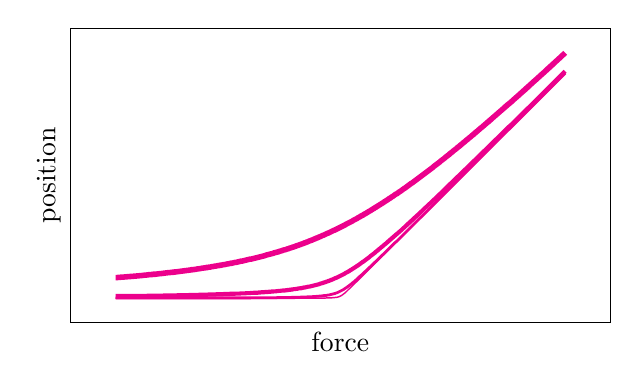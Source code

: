\begin{tikzpicture}[]
\begin{axis}[
  ylabel = {position},
  axis equal image = {true},
  xlabel = {force},
  hide axis = {false},
  xticklabels={,,},
  yticklabels={,,},
  ticks=none,
]

\addplot+[
  mark = {none},
  color=white, line width=2pt
] coordinates {
  (0.0, 1.0e-8)
  (0.004, 1.004e-8)
  (0.008, 1.008e-8)
  (0.012, 1.012e-8)
  (0.016, 1.016e-8)
  (0.02, 1.02e-8)
  (0.024, 1.025e-8)
  (0.028, 1.029e-8)
  (0.032, 1.033e-8)
  (0.036, 1.037e-8)
  (0.04, 1.042e-8)
  (0.044, 1.046e-8)
  (0.048, 1.051e-8)
  (0.052, 1.055e-8)
  (0.056, 1.059e-8)
  (0.06, 1.064e-8)
  (0.064, 1.069e-8)
  (0.068, 1.073e-8)
  (0.072, 1.078e-8)
  (0.076, 1.082e-8)
  (0.08, 1.087e-8)
  (0.084, 1.092e-8)
  (0.088, 1.097e-8)
  (0.092, 1.102e-8)
  (0.096, 1.106e-8)
  (0.1, 1.111e-8)
  (0.104, 1.116e-8)
  (0.108, 1.121e-8)
  (0.112, 1.126e-8)
  (0.116, 1.132e-8)
  (0.12, 1.137e-8)
  (0.124, 1.142e-8)
  (0.128, 1.147e-8)
  (0.132, 1.152e-8)
  (0.136, 1.158e-8)
  (0.14, 1.163e-8)
  (0.144, 1.169e-8)
  (0.148, 1.174e-8)
  (0.152, 1.18e-8)
  (0.156, 1.185e-8)
  (0.16, 1.191e-8)
  (0.164, 1.197e-8)
  (0.168, 1.202e-8)
  (0.172, 1.208e-8)
  (0.176, 1.214e-8)
  (0.18, 1.22e-8)
  (0.184, 1.226e-8)
  (0.188, 1.232e-8)
  (0.192, 1.238e-8)
  (0.196, 1.244e-8)
  (0.2, 1.251e-8)
  (0.204, 1.257e-8)
  (0.208, 1.263e-8)
  (0.212, 1.27e-8)
  (0.216, 1.276e-8)
  (0.22, 1.283e-8)
  (0.224, 1.289e-8)
  (0.228, 1.296e-8)
  (0.232, 1.303e-8)
  (0.236, 1.31e-8)
  (0.24, 1.317e-8)
  (0.244, 1.324e-8)
  (0.248, 1.331e-8)
  (0.253, 1.338e-8)
  (0.257, 1.345e-8)
  (0.261, 1.352e-8)
  (0.265, 1.36e-8)
  (0.269, 1.367e-8)
  (0.273, 1.375e-8)
  (0.277, 1.382e-8)
  (0.281, 1.39e-8)
  (0.285, 1.398e-8)
  (0.289, 1.406e-8)
  (0.293, 1.414e-8)
  (0.297, 1.422e-8)
  (0.301, 1.43e-8)
  (0.305, 1.438e-8)
  (0.309, 1.446e-8)
  (0.313, 1.455e-8)
  (0.317, 1.463e-8)
  (0.321, 1.472e-8)
  (0.325, 1.481e-8)
  (0.329, 1.49e-8)
  (0.333, 1.499e-8)
  (0.337, 1.508e-8)
  (0.341, 1.517e-8)
  (0.345, 1.526e-8)
  (0.349, 1.535e-8)
  (0.353, 1.545e-8)
  (0.357, 1.555e-8)
  (0.361, 1.564e-8)
  (0.365, 1.574e-8)
  (0.369, 1.584e-8)
  (0.373, 1.594e-8)
  (0.377, 1.605e-8)
  (0.381, 1.615e-8)
  (0.385, 1.625e-8)
  (0.389, 1.636e-8)
  (0.393, 1.647e-8)
  (0.397, 1.658e-8)
  (0.401, 1.669e-8)
  (0.405, 1.68e-8)
  (0.409, 1.692e-8)
  (0.413, 1.703e-8)
  (0.417, 1.715e-8)
  (0.421, 1.727e-8)
  (0.425, 1.739e-8)
  (0.429, 1.751e-8)
  (0.433, 1.763e-8)
  (0.437, 1.776e-8)
  (0.441, 1.789e-8)
  (0.445, 1.801e-8)
  (0.449, 1.815e-8)
  (0.453, 1.828e-8)
  (0.457, 1.841e-8)
  (0.461, 1.855e-8)
  (0.465, 1.869e-8)
  (0.469, 1.883e-8)
  (0.473, 1.897e-8)
  (0.477, 1.912e-8)
  (0.481, 1.927e-8)
  (0.485, 1.942e-8)
  (0.489, 1.957e-8)
  (0.493, 1.972e-8)
  (0.497, 1.988e-8)
  (0.501, 2.004e-8)
  (0.505, 2.02e-8)
  (0.509, 2.037e-8)
  (0.513, 2.054e-8)
  (0.517, 2.071e-8)
  (0.521, 2.088e-8)
  (0.525, 2.105e-8)
  (0.529, 2.123e-8)
  (0.533, 2.142e-8)
  (0.537, 2.16e-8)
  (0.541, 2.179e-8)
  (0.545, 2.198e-8)
  (0.549, 2.218e-8)
  (0.553, 2.238e-8)
  (0.557, 2.258e-8)
  (0.561, 2.279e-8)
  (0.565, 2.3e-8)
  (0.569, 2.321e-8)
  (0.573, 2.343e-8)
  (0.577, 2.365e-8)
  (0.581, 2.388e-8)
  (0.585, 2.411e-8)
  (0.589, 2.434e-8)
  (0.593, 2.458e-8)
  (0.597, 2.483e-8)
  (0.601, 2.508e-8)
  (0.605, 2.533e-8)
  (0.609, 2.559e-8)
  (0.613, 2.586e-8)
  (0.617, 2.613e-8)
  (0.621, 2.64e-8)
  (0.625, 2.668e-8)
  (0.629, 2.697e-8)
  (0.633, 2.727e-8)
  (0.637, 2.757e-8)
  (0.641, 2.788e-8)
  (0.645, 2.819e-8)
  (0.649, 2.851e-8)
  (0.653, 2.884e-8)
  (0.657, 2.918e-8)
  (0.661, 2.953e-8)
  (0.665, 2.988e-8)
  (0.669, 3.024e-8)
  (0.673, 3.061e-8)
  (0.677, 3.099e-8)
  (0.681, 3.138e-8)
  (0.685, 3.178e-8)
  (0.689, 3.219e-8)
  (0.693, 3.261e-8)
  (0.697, 3.305e-8)
  (0.701, 3.349e-8)
  (0.705, 3.395e-8)
  (0.709, 3.441e-8)
  (0.713, 3.49e-8)
  (0.717, 3.539e-8)
  (0.721, 3.59e-8)
  (0.725, 3.642e-8)
  (0.729, 3.696e-8)
  (0.733, 3.752e-8)
  (0.737, 3.809e-8)
  (0.741, 3.868e-8)
  (0.745, 3.929e-8)
  (0.749, 3.992e-8)
  (0.754, 4.057e-8)
  (0.758, 4.124e-8)
  (0.762, 4.193e-8)
  (0.766, 4.265e-8)
  (0.77, 4.339e-8)
  (0.774, 4.416e-8)
  (0.778, 4.496e-8)
  (0.782, 4.578e-8)
  (0.786, 4.664e-8)
  (0.79, 4.752e-8)
  (0.794, 4.845e-8)
  (0.798, 4.941e-8)
  (0.802, 5.041e-8)
  (0.806, 5.144e-8)
  (0.81, 5.253e-8)
  (0.814, 5.366e-8)
  (0.818, 5.484e-8)
  (0.822, 5.607e-8)
  (0.826, 5.736e-8)
  (0.83, 5.871e-8)
  (0.834, 6.012e-8)
  (0.838, 6.161e-8)
  (0.842, 6.317e-8)
  (0.846, 6.481e-8)
  (0.85, 6.654e-8)
  (0.854, 6.836e-8)
  (0.858, 7.028e-8)
  (0.862, 7.232e-8)
  (0.866, 7.448e-8)
  (0.87, 7.677e-8)
  (0.874, 7.921e-8)
  (0.878, 8.181e-8)
  (0.882, 8.458e-8)
  (0.886, 8.755e-8)
  (0.89, 9.073e-8)
  (0.894, 9.416e-8)
  (0.898, 9.785e-8)
  (0.902, 1.018e-7)
  (0.906, 1.062e-7)
  (0.91, 1.109e-7)
  (0.914, 1.161e-7)
  (0.918, 1.217e-7)
  (0.922, 1.28e-7)
  (0.926, 1.349e-7)
  (0.93, 1.426e-7)
  (0.934, 1.512e-7)
  (0.938, 1.61e-7)
  (0.942, 1.721e-7)
  (0.946, 1.849e-7)
  (0.95, 1.997e-7)
  (0.954, 2.17e-7)
  (0.958, 2.377e-7)
  (0.962, 2.628e-7)
  (0.966, 2.937e-7)
  (0.97, 3.33e-7)
  (0.974, 3.843e-7)
  (0.978, 4.544e-7)
  (0.982, 5.559e-7)
  (0.986, 7.16e-7)
  (0.99, 1.007e-6)
  (0.994, 1.7e-6)
  (0.998, 5.135e-7)
  (1.002, 0.002)
  (1.006, 0.006)
  (1.01, 0.01)
  (1.014, 0.014)
  (1.018, 0.018)
  (1.022, 0.022)
  (1.026, 0.026)
  (1.03, 0.03)
  (1.034, 0.034)
  (1.038, 0.038)
  (1.042, 0.042)
  (1.046, 0.046)
  (1.05, 0.05)
  (1.054, 0.054)
  (1.058, 0.058)
  (1.062, 0.062)
  (1.066, 0.066)
  (1.07, 0.07)
  (1.074, 0.074)
  (1.078, 0.078)
  (1.082, 0.082)
  (1.086, 0.086)
  (1.09, 0.09)
  (1.094, 0.094)
  (1.098, 0.098)
  (1.102, 0.102)
  (1.106, 0.106)
  (1.11, 0.11)
  (1.114, 0.114)
  (1.118, 0.118)
  (1.122, 0.122)
  (1.126, 0.126)
  (1.13, 0.13)
  (1.134, 0.134)
  (1.138, 0.138)
  (1.142, 0.142)
  (1.146, 0.146)
  (1.15, 0.15)
  (1.154, 0.154)
  (1.158, 0.158)
  (1.162, 0.162)
  (1.166, 0.166)
  (1.17, 0.17)
  (1.174, 0.174)
  (1.178, 0.178)
  (1.182, 0.182)
  (1.186, 0.186)
  (1.19, 0.19)
  (1.194, 0.194)
  (1.198, 0.198)
  (1.202, 0.202)
  (1.206, 0.206)
  (1.21, 0.21)
  (1.214, 0.214)
  (1.218, 0.218)
  (1.222, 0.222)
  (1.226, 0.226)
  (1.23, 0.23)
  (1.234, 0.234)
  (1.238, 0.238)
  (1.242, 0.242)
  (1.246, 0.246)
  (1.251, 0.251)
  (1.255, 0.255)
  (1.259, 0.259)
  (1.263, 0.263)
  (1.267, 0.267)
  (1.271, 0.271)
  (1.275, 0.275)
  (1.279, 0.279)
  (1.283, 0.283)
  (1.287, 0.287)
  (1.291, 0.291)
  (1.295, 0.295)
  (1.299, 0.299)
  (1.303, 0.303)
  (1.307, 0.307)
  (1.311, 0.311)
  (1.315, 0.315)
  (1.319, 0.319)
  (1.323, 0.323)
  (1.327, 0.327)
  (1.331, 0.331)
  (1.335, 0.335)
  (1.339, 0.339)
  (1.343, 0.343)
  (1.347, 0.347)
  (1.351, 0.351)
  (1.355, 0.355)
  (1.359, 0.359)
  (1.363, 0.363)
  (1.367, 0.367)
  (1.371, 0.371)
  (1.375, 0.375)
  (1.379, 0.379)
  (1.383, 0.383)
  (1.387, 0.387)
  (1.391, 0.391)
  (1.395, 0.395)
  (1.399, 0.399)
  (1.403, 0.403)
  (1.407, 0.407)
  (1.411, 0.411)
  (1.415, 0.415)
  (1.419, 0.419)
  (1.423, 0.423)
  (1.427, 0.427)
  (1.431, 0.431)
  (1.435, 0.435)
  (1.439, 0.439)
  (1.443, 0.443)
  (1.447, 0.447)
  (1.451, 0.451)
  (1.455, 0.455)
  (1.459, 0.459)
  (1.463, 0.463)
  (1.467, 0.467)
  (1.471, 0.471)
  (1.475, 0.475)
  (1.479, 0.479)
  (1.483, 0.483)
  (1.487, 0.487)
  (1.491, 0.491)
  (1.495, 0.495)
  (1.499, 0.499)
  (1.503, 0.503)
  (1.507, 0.507)
  (1.511, 0.511)
  (1.515, 0.515)
  (1.519, 0.519)
  (1.523, 0.523)
  (1.527, 0.527)
  (1.531, 0.531)
  (1.535, 0.535)
  (1.539, 0.539)
  (1.543, 0.543)
  (1.547, 0.547)
  (1.551, 0.551)
  (1.555, 0.555)
  (1.559, 0.559)
  (1.563, 0.563)
  (1.567, 0.567)
  (1.571, 0.571)
  (1.575, 0.575)
  (1.579, 0.579)
  (1.583, 0.583)
  (1.587, 0.587)
  (1.591, 0.591)
  (1.595, 0.595)
  (1.599, 0.599)
  (1.603, 0.603)
  (1.607, 0.607)
  (1.611, 0.611)
  (1.615, 0.615)
  (1.619, 0.619)
  (1.623, 0.623)
  (1.627, 0.627)
  (1.631, 0.631)
  (1.635, 0.635)
  (1.639, 0.639)
  (1.643, 0.643)
  (1.647, 0.647)
  (1.651, 0.651)
  (1.655, 0.655)
  (1.659, 0.659)
  (1.663, 0.663)
  (1.667, 0.667)
  (1.671, 0.671)
  (1.675, 0.675)
  (1.679, 0.679)
  (1.683, 0.683)
  (1.687, 0.687)
  (1.691, 0.691)
  (1.695, 0.695)
  (1.699, 0.699)
  (1.703, 0.703)
  (1.707, 0.707)
  (1.711, 0.711)
  (1.715, 0.715)
  (1.719, 0.719)
  (1.723, 0.723)
  (1.727, 0.727)
  (1.731, 0.731)
  (1.735, 0.735)
  (1.739, 0.739)
  (1.743, 0.743)
  (1.747, 0.747)
  (1.752, 0.752)
  (1.756, 0.756)
  (1.76, 0.76)
  (1.764, 0.764)
  (1.768, 0.768)
  (1.772, 0.772)
  (1.776, 0.776)
  (1.78, 0.78)
  (1.784, 0.784)
  (1.788, 0.788)
  (1.792, 0.792)
  (1.796, 0.796)
  (1.8, 0.8)
  (1.804, 0.804)
  (1.808, 0.808)
  (1.812, 0.812)
  (1.816, 0.816)
  (1.82, 0.82)
  (1.824, 0.824)
  (1.828, 0.828)
  (1.832, 0.832)
  (1.836, 0.836)
  (1.84, 0.84)
  (1.844, 0.844)
  (1.848, 0.848)
  (1.852, 0.852)
  (1.856, 0.856)
  (1.86, 0.86)
  (1.864, 0.864)
  (1.868, 0.868)
  (1.872, 0.872)
  (1.876, 0.876)
  (1.88, 0.88)
  (1.884, 0.884)
  (1.888, 0.888)
  (1.892, 0.892)
  (1.896, 0.896)
  (1.9, 0.9)
  (1.904, 0.904)
  (1.908, 0.908)
  (1.912, 0.912)
  (1.916, 0.916)
  (1.92, 0.92)
  (1.924, 0.924)
  (1.928, 0.928)
  (1.932, 0.932)
  (1.936, 0.936)
  (1.94, 0.94)
  (1.944, 0.944)
  (1.948, 0.948)
  (1.952, 0.952)
  (1.956, 0.956)
  (1.96, 0.96)
  (1.964, 0.964)
  (1.968, 0.968)
  (1.972, 0.972)
  (1.976, 0.976)
  (1.98, 0.98)
  (1.984, 0.984)
  (1.988, 0.988)
  (1.992, 0.992)
  (1.996, 0.996)
  (2.0, 1.0)
};

\addplot+[
  mark = {none},
  color=magenta, line width=0.5pt
] coordinates {
  (0.0, 9.999e-5)
  (0.004, 0.0)
  (0.008, 0.0)
  (0.012, 0.0)
  (0.016, 0.0)
  (0.02, 0.0)
  (0.024, 0.0)
  (0.028, 0.0)
  (0.032, 0.0)
  (0.036, 0.0)
  (0.04, 0.0)
  (0.044, 0.0)
  (0.048, 0.0)
  (0.052, 0.0)
  (0.056, 0.0)
  (0.06, 0.0)
  (0.064, 0.0)
  (0.068, 0.0)
  (0.072, 0.0)
  (0.076, 0.0)
  (0.08, 0.0)
  (0.084, 0.0)
  (0.088, 0.0)
  (0.092, 0.0)
  (0.096, 0.0)
  (0.1, 0.0)
  (0.104, 0.0)
  (0.108, 0.0)
  (0.112, 0.0)
  (0.116, 0.0)
  (0.12, 0.0)
  (0.124, 0.0)
  (0.128, 0.0)
  (0.132, 0.0)
  (0.136, 0.0)
  (0.14, 0.0)
  (0.144, 0.0)
  (0.148, 0.0)
  (0.152, 0.0)
  (0.156, 0.0)
  (0.16, 0.0)
  (0.164, 0.0)
  (0.168, 0.0)
  (0.172, 0.0)
  (0.176, 0.0)
  (0.18, 0.0)
  (0.184, 0.0)
  (0.188, 0.0)
  (0.192, 0.0)
  (0.196, 0.0)
  (0.2, 0.0)
  (0.204, 0.0)
  (0.208, 0.0)
  (0.212, 0.0)
  (0.216, 0.0)
  (0.22, 0.0)
  (0.224, 0.0)
  (0.228, 0.0)
  (0.232, 0.0)
  (0.236, 0.0)
  (0.24, 0.0)
  (0.244, 0.0)
  (0.248, 0.0)
  (0.253, 0.0)
  (0.257, 0.0)
  (0.261, 0.0)
  (0.265, 0.0)
  (0.269, 0.0)
  (0.273, 0.0)
  (0.277, 0.0)
  (0.281, 0.0)
  (0.285, 0.0)
  (0.289, 0.0)
  (0.293, 0.0)
  (0.297, 0.0)
  (0.301, 0.0)
  (0.305, 0.0)
  (0.309, 0.0)
  (0.313, 0.0)
  (0.317, 0.0)
  (0.321, 0.0)
  (0.325, 0.0)
  (0.329, 0.0)
  (0.333, 0.0)
  (0.337, 0.0)
  (0.341, 0.0)
  (0.345, 0.0)
  (0.349, 0.0)
  (0.353, 0.0)
  (0.357, 0.0)
  (0.361, 0.0)
  (0.365, 0.0)
  (0.369, 0.0)
  (0.373, 0.0)
  (0.377, 0.0)
  (0.381, 0.0)
  (0.385, 0.0)
  (0.389, 0.0)
  (0.393, 0.0)
  (0.397, 0.0)
  (0.401, 0.0)
  (0.405, 0.0)
  (0.409, 0.0)
  (0.413, 0.0)
  (0.417, 0.0)
  (0.421, 0.0)
  (0.425, 0.0)
  (0.429, 0.0)
  (0.433, 0.0)
  (0.437, 0.0)
  (0.441, 0.0)
  (0.445, 0.0)
  (0.449, 0.0)
  (0.453, 0.0)
  (0.457, 0.0)
  (0.461, 0.0)
  (0.465, 0.0)
  (0.469, 0.0)
  (0.473, 0.0)
  (0.477, 0.0)
  (0.481, 0.0)
  (0.485, 0.0)
  (0.489, 0.0)
  (0.493, 0.0)
  (0.497, 0.0)
  (0.501, 0.0)
  (0.505, 0.0)
  (0.509, 0.0)
  (0.513, 0.0)
  (0.517, 0.0)
  (0.521, 0.0)
  (0.525, 0.0)
  (0.529, 0.0)
  (0.533, 0.0)
  (0.537, 0.0)
  (0.541, 0.0)
  (0.545, 0.0)
  (0.549, 0.0)
  (0.553, 0.0)
  (0.557, 0.0)
  (0.561, 0.0)
  (0.565, 0.0)
  (0.569, 0.0)
  (0.573, 0.0)
  (0.577, 0.0)
  (0.581, 0.0)
  (0.585, 0.0)
  (0.589, 0.0)
  (0.593, 0.0)
  (0.597, 0.0)
  (0.601, 0.0)
  (0.605, 0.0)
  (0.609, 0.0)
  (0.613, 0.0)
  (0.617, 0.0)
  (0.621, 0.0)
  (0.625, 0.0)
  (0.629, 0.0)
  (0.633, 0.0)
  (0.637, 0.0)
  (0.641, 0.0)
  (0.645, 0.0)
  (0.649, 0.0)
  (0.653, 0.0)
  (0.657, 0.0)
  (0.661, 0.0)
  (0.665, 0.0)
  (0.669, 0.0)
  (0.673, 0.0)
  (0.677, 0.0)
  (0.681, 0.0)
  (0.685, 0.0)
  (0.689, 0.0)
  (0.693, 0.0)
  (0.697, 0.0)
  (0.701, 0.0)
  (0.705, 0.0)
  (0.709, 0.0)
  (0.713, 0.0)
  (0.717, 0.0)
  (0.721, 0.0)
  (0.725, 0.0)
  (0.729, 0.0)
  (0.733, 0.0)
  (0.737, 0.0)
  (0.741, 0.0)
  (0.745, 0.0)
  (0.749, 0.0)
  (0.754, 0.0)
  (0.758, 0.0)
  (0.762, 0.0)
  (0.766, 0.0)
  (0.77, 0.0)
  (0.774, 0.0)
  (0.778, 0.0)
  (0.782, 0.0)
  (0.786, 0.0)
  (0.79, 0.0)
  (0.794, 0.0)
  (0.798, 0.0)
  (0.802, 0.001)
  (0.806, 0.001)
  (0.81, 0.001)
  (0.814, 0.001)
  (0.818, 0.001)
  (0.822, 0.001)
  (0.826, 0.001)
  (0.83, 0.001)
  (0.834, 0.001)
  (0.838, 0.001)
  (0.842, 0.001)
  (0.846, 0.001)
  (0.85, 0.001)
  (0.854, 0.001)
  (0.858, 0.001)
  (0.862, 0.001)
  (0.866, 0.001)
  (0.87, 0.001)
  (0.874, 0.001)
  (0.878, 0.001)
  (0.882, 0.001)
  (0.886, 0.001)
  (0.89, 0.001)
  (0.894, 0.001)
  (0.898, 0.001)
  (0.902, 0.001)
  (0.906, 0.001)
  (0.91, 0.001)
  (0.914, 0.001)
  (0.918, 0.001)
  (0.922, 0.001)
  (0.926, 0.001)
  (0.93, 0.001)
  (0.934, 0.001)
  (0.938, 0.002)
  (0.942, 0.002)
  (0.946, 0.002)
  (0.95, 0.002)
  (0.954, 0.002)
  (0.958, 0.002)
  (0.962, 0.002)
  (0.966, 0.003)
  (0.97, 0.003)
  (0.974, 0.003)
  (0.978, 0.004)
  (0.982, 0.004)
  (0.986, 0.005)
  (0.99, 0.006)
  (0.994, 0.007)
  (0.998, 0.009)
  (1.002, 0.011)
  (1.006, 0.013)
  (1.01, 0.016)
  (1.014, 0.019)
  (1.018, 0.022)
  (1.022, 0.026)
  (1.026, 0.029)
  (1.03, 0.033)
  (1.034, 0.037)
  (1.038, 0.041)
  (1.042, 0.044)
  (1.046, 0.048)
  (1.05, 0.052)
  (1.054, 0.056)
  (1.058, 0.06)
  (1.062, 0.064)
  (1.066, 0.068)
  (1.07, 0.072)
  (1.074, 0.075)
  (1.078, 0.079)
  (1.082, 0.083)
  (1.086, 0.087)
  (1.09, 0.091)
  (1.094, 0.095)
  (1.098, 0.099)
  (1.102, 0.103)
  (1.106, 0.107)
  (1.11, 0.111)
  (1.114, 0.115)
  (1.118, 0.119)
  (1.122, 0.123)
  (1.126, 0.127)
  (1.13, 0.131)
  (1.134, 0.135)
  (1.138, 0.139)
  (1.142, 0.143)
  (1.146, 0.147)
  (1.15, 0.151)
  (1.154, 0.155)
  (1.158, 0.159)
  (1.162, 0.163)
  (1.166, 0.167)
  (1.17, 0.171)
  (1.174, 0.175)
  (1.178, 0.179)
  (1.182, 0.183)
  (1.186, 0.187)
  (1.19, 0.191)
  (1.194, 0.195)
  (1.198, 0.199)
  (1.202, 0.203)
  (1.206, 0.207)
  (1.21, 0.211)
  (1.214, 0.215)
  (1.218, 0.219)
  (1.222, 0.223)
  (1.226, 0.227)
  (1.23, 0.231)
  (1.234, 0.235)
  (1.238, 0.239)
  (1.242, 0.243)
  (1.246, 0.247)
  (1.251, 0.251)
  (1.255, 0.255)
  (1.259, 0.259)
  (1.263, 0.263)
  (1.267, 0.267)
  (1.271, 0.271)
  (1.275, 0.275)
  (1.279, 0.279)
  (1.283, 0.283)
  (1.287, 0.287)
  (1.291, 0.291)
  (1.295, 0.295)
  (1.299, 0.299)
  (1.303, 0.303)
  (1.307, 0.307)
  (1.311, 0.311)
  (1.315, 0.315)
  (1.319, 0.319)
  (1.323, 0.323)
  (1.327, 0.327)
  (1.331, 0.331)
  (1.335, 0.335)
  (1.339, 0.339)
  (1.343, 0.343)
  (1.347, 0.347)
  (1.351, 0.351)
  (1.355, 0.355)
  (1.359, 0.359)
  (1.363, 0.363)
  (1.367, 0.367)
  (1.371, 0.371)
  (1.375, 0.375)
  (1.379, 0.379)
  (1.383, 0.383)
  (1.387, 0.387)
  (1.391, 0.391)
  (1.395, 0.395)
  (1.399, 0.399)
  (1.403, 0.403)
  (1.407, 0.407)
  (1.411, 0.411)
  (1.415, 0.415)
  (1.419, 0.419)
  (1.423, 0.423)
  (1.427, 0.427)
  (1.431, 0.431)
  (1.435, 0.435)
  (1.439, 0.439)
  (1.443, 0.443)
  (1.447, 0.447)
  (1.451, 0.451)
  (1.455, 0.455)
  (1.459, 0.459)
  (1.463, 0.463)
  (1.467, 0.467)
  (1.471, 0.471)
  (1.475, 0.475)
  (1.479, 0.479)
  (1.483, 0.483)
  (1.487, 0.487)
  (1.491, 0.491)
  (1.495, 0.495)
  (1.499, 0.499)
  (1.503, 0.503)
  (1.507, 0.507)
  (1.511, 0.511)
  (1.515, 0.515)
  (1.519, 0.519)
  (1.523, 0.523)
  (1.527, 0.527)
  (1.531, 0.531)
  (1.535, 0.535)
  (1.539, 0.539)
  (1.543, 0.543)
  (1.547, 0.547)
  (1.551, 0.551)
  (1.555, 0.555)
  (1.559, 0.559)
  (1.563, 0.563)
  (1.567, 0.567)
  (1.571, 0.571)
  (1.575, 0.575)
  (1.579, 0.579)
  (1.583, 0.583)
  (1.587, 0.587)
  (1.591, 0.591)
  (1.595, 0.595)
  (1.599, 0.599)
  (1.603, 0.603)
  (1.607, 0.607)
  (1.611, 0.611)
  (1.615, 0.615)
  (1.619, 0.619)
  (1.623, 0.623)
  (1.627, 0.627)
  (1.631, 0.631)
  (1.635, 0.635)
  (1.639, 0.639)
  (1.643, 0.643)
  (1.647, 0.647)
  (1.651, 0.651)
  (1.655, 0.655)
  (1.659, 0.659)
  (1.663, 0.663)
  (1.667, 0.667)
  (1.671, 0.671)
  (1.675, 0.675)
  (1.679, 0.68)
  (1.683, 0.684)
  (1.687, 0.688)
  (1.691, 0.692)
  (1.695, 0.696)
  (1.699, 0.7)
  (1.703, 0.704)
  (1.707, 0.708)
  (1.711, 0.712)
  (1.715, 0.716)
  (1.719, 0.72)
  (1.723, 0.724)
  (1.727, 0.728)
  (1.731, 0.732)
  (1.735, 0.736)
  (1.739, 0.74)
  (1.743, 0.744)
  (1.747, 0.748)
  (1.752, 0.752)
  (1.756, 0.756)
  (1.76, 0.76)
  (1.764, 0.764)
  (1.768, 0.768)
  (1.772, 0.772)
  (1.776, 0.776)
  (1.78, 0.78)
  (1.784, 0.784)
  (1.788, 0.788)
  (1.792, 0.792)
  (1.796, 0.796)
  (1.8, 0.8)
  (1.804, 0.804)
  (1.808, 0.808)
  (1.812, 0.812)
  (1.816, 0.816)
  (1.82, 0.82)
  (1.824, 0.824)
  (1.828, 0.828)
  (1.832, 0.832)
  (1.836, 0.836)
  (1.84, 0.84)
  (1.844, 0.844)
  (1.848, 0.848)
  (1.852, 0.852)
  (1.856, 0.856)
  (1.86, 0.86)
  (1.864, 0.864)
  (1.868, 0.868)
  (1.872, 0.872)
  (1.876, 0.876)
  (1.88, 0.88)
  (1.884, 0.884)
  (1.888, 0.888)
  (1.892, 0.892)
  (1.896, 0.896)
  (1.9, 0.9)
  (1.904, 0.904)
  (1.908, 0.908)
  (1.912, 0.912)
  (1.916, 0.916)
  (1.92, 0.92)
  (1.924, 0.924)
  (1.928, 0.928)
  (1.932, 0.932)
  (1.936, 0.936)
  (1.94, 0.94)
  (1.944, 0.944)
  (1.948, 0.948)
  (1.952, 0.952)
  (1.956, 0.956)
  (1.96, 0.96)
  (1.964, 0.964)
  (1.968, 0.968)
  (1.972, 0.972)
  (1.976, 0.976)
  (1.98, 0.98)
  (1.984, 0.984)
  (1.988, 0.988)
  (1.992, 0.992)
  (1.996, 0.996)
  (2.0, 1.0)
};

\addplot+[
  mark = {none},
  color=magenta, line width=1pt
] coordinates {
  (0.0, 0.001)
  (0.004, 0.001)
  (0.008, 0.001)
  (0.012, 0.001)
  (0.016, 0.001)
  (0.02, 0.001)
  (0.024, 0.001)
  (0.028, 0.001)
  (0.032, 0.001)
  (0.036, 0.001)
  (0.04, 0.001)
  (0.044, 0.001)
  (0.048, 0.001)
  (0.052, 0.001)
  (0.056, 0.001)
  (0.06, 0.001)
  (0.064, 0.001)
  (0.068, 0.001)
  (0.072, 0.001)
  (0.076, 0.001)
  (0.08, 0.001)
  (0.084, 0.001)
  (0.088, 0.001)
  (0.092, 0.001)
  (0.096, 0.001)
  (0.1, 0.001)
  (0.104, 0.001)
  (0.108, 0.001)
  (0.112, 0.001)
  (0.116, 0.001)
  (0.12, 0.001)
  (0.124, 0.001)
  (0.128, 0.001)
  (0.132, 0.001)
  (0.136, 0.001)
  (0.14, 0.001)
  (0.144, 0.001)
  (0.148, 0.001)
  (0.152, 0.001)
  (0.156, 0.001)
  (0.16, 0.001)
  (0.164, 0.001)
  (0.168, 0.001)
  (0.172, 0.001)
  (0.176, 0.001)
  (0.18, 0.001)
  (0.184, 0.001)
  (0.188, 0.001)
  (0.192, 0.001)
  (0.196, 0.001)
  (0.2, 0.001)
  (0.204, 0.001)
  (0.208, 0.001)
  (0.212, 0.001)
  (0.216, 0.001)
  (0.22, 0.001)
  (0.224, 0.001)
  (0.228, 0.001)
  (0.232, 0.001)
  (0.236, 0.001)
  (0.24, 0.001)
  (0.244, 0.001)
  (0.248, 0.001)
  (0.253, 0.001)
  (0.257, 0.001)
  (0.261, 0.001)
  (0.265, 0.001)
  (0.269, 0.001)
  (0.273, 0.001)
  (0.277, 0.001)
  (0.281, 0.001)
  (0.285, 0.001)
  (0.289, 0.001)
  (0.293, 0.001)
  (0.297, 0.001)
  (0.301, 0.001)
  (0.305, 0.001)
  (0.309, 0.001)
  (0.313, 0.001)
  (0.317, 0.001)
  (0.321, 0.001)
  (0.325, 0.001)
  (0.329, 0.001)
  (0.333, 0.001)
  (0.337, 0.002)
  (0.341, 0.002)
  (0.345, 0.002)
  (0.349, 0.002)
  (0.353, 0.002)
  (0.357, 0.002)
  (0.361, 0.002)
  (0.365, 0.002)
  (0.369, 0.002)
  (0.373, 0.002)
  (0.377, 0.002)
  (0.381, 0.002)
  (0.385, 0.002)
  (0.389, 0.002)
  (0.393, 0.002)
  (0.397, 0.002)
  (0.401, 0.002)
  (0.405, 0.002)
  (0.409, 0.002)
  (0.413, 0.002)
  (0.417, 0.002)
  (0.421, 0.002)
  (0.425, 0.002)
  (0.429, 0.002)
  (0.433, 0.002)
  (0.437, 0.002)
  (0.441, 0.002)
  (0.445, 0.002)
  (0.449, 0.002)
  (0.453, 0.002)
  (0.457, 0.002)
  (0.461, 0.002)
  (0.465, 0.002)
  (0.469, 0.002)
  (0.473, 0.002)
  (0.477, 0.002)
  (0.481, 0.002)
  (0.485, 0.002)
  (0.489, 0.002)
  (0.493, 0.002)
  (0.497, 0.002)
  (0.501, 0.002)
  (0.505, 0.002)
  (0.509, 0.002)
  (0.513, 0.002)
  (0.517, 0.002)
  (0.521, 0.002)
  (0.525, 0.002)
  (0.529, 0.002)
  (0.533, 0.002)
  (0.537, 0.002)
  (0.541, 0.002)
  (0.545, 0.002)
  (0.549, 0.002)
  (0.553, 0.002)
  (0.557, 0.002)
  (0.561, 0.002)
  (0.565, 0.002)
  (0.569, 0.002)
  (0.573, 0.002)
  (0.577, 0.002)
  (0.581, 0.002)
  (0.585, 0.002)
  (0.589, 0.002)
  (0.593, 0.002)
  (0.597, 0.002)
  (0.601, 0.002)
  (0.605, 0.003)
  (0.609, 0.003)
  (0.613, 0.003)
  (0.617, 0.003)
  (0.621, 0.003)
  (0.625, 0.003)
  (0.629, 0.003)
  (0.633, 0.003)
  (0.637, 0.003)
  (0.641, 0.003)
  (0.645, 0.003)
  (0.649, 0.003)
  (0.653, 0.003)
  (0.657, 0.003)
  (0.661, 0.003)
  (0.665, 0.003)
  (0.669, 0.003)
  (0.673, 0.003)
  (0.677, 0.003)
  (0.681, 0.003)
  (0.685, 0.003)
  (0.689, 0.003)
  (0.693, 0.003)
  (0.697, 0.003)
  (0.701, 0.003)
  (0.705, 0.003)
  (0.709, 0.003)
  (0.713, 0.003)
  (0.717, 0.003)
  (0.721, 0.004)
  (0.725, 0.004)
  (0.729, 0.004)
  (0.733, 0.004)
  (0.737, 0.004)
  (0.741, 0.004)
  (0.745, 0.004)
  (0.749, 0.004)
  (0.754, 0.004)
  (0.758, 0.004)
  (0.762, 0.004)
  (0.766, 0.004)
  (0.77, 0.004)
  (0.774, 0.004)
  (0.778, 0.004)
  (0.782, 0.004)
  (0.786, 0.005)
  (0.79, 0.005)
  (0.794, 0.005)
  (0.798, 0.005)
  (0.802, 0.005)
  (0.806, 0.005)
  (0.81, 0.005)
  (0.814, 0.005)
  (0.818, 0.005)
  (0.822, 0.005)
  (0.826, 0.006)
  (0.83, 0.006)
  (0.834, 0.006)
  (0.838, 0.006)
  (0.842, 0.006)
  (0.846, 0.006)
  (0.85, 0.006)
  (0.854, 0.007)
  (0.858, 0.007)
  (0.862, 0.007)
  (0.866, 0.007)
  (0.87, 0.007)
  (0.874, 0.007)
  (0.878, 0.008)
  (0.882, 0.008)
  (0.886, 0.008)
  (0.89, 0.008)
  (0.894, 0.009)
  (0.898, 0.009)
  (0.902, 0.009)
  (0.906, 0.01)
  (0.91, 0.01)
  (0.914, 0.01)
  (0.918, 0.011)
  (0.922, 0.011)
  (0.926, 0.012)
  (0.93, 0.012)
  (0.934, 0.013)
  (0.938, 0.013)
  (0.942, 0.014)
  (0.946, 0.015)
  (0.95, 0.015)
  (0.954, 0.016)
  (0.958, 0.017)
  (0.962, 0.018)
  (0.966, 0.019)
  (0.97, 0.02)
  (0.974, 0.021)
  (0.978, 0.022)
  (0.982, 0.024)
  (0.986, 0.025)
  (0.99, 0.027)
  (0.994, 0.029)
  (0.998, 0.031)
  (1.002, 0.033)
  (1.006, 0.035)
  (1.01, 0.037)
  (1.014, 0.039)
  (1.018, 0.042)
  (1.022, 0.045)
  (1.026, 0.047)
  (1.03, 0.05)
  (1.034, 0.053)
  (1.038, 0.056)
  (1.042, 0.059)
  (1.046, 0.062)
  (1.05, 0.065)
  (1.054, 0.069)
  (1.058, 0.072)
  (1.062, 0.075)
  (1.066, 0.079)
  (1.07, 0.082)
  (1.074, 0.086)
  (1.078, 0.089)
  (1.082, 0.093)
  (1.086, 0.097)
  (1.09, 0.1)
  (1.094, 0.104)
  (1.098, 0.107)
  (1.102, 0.111)
  (1.106, 0.115)
  (1.11, 0.119)
  (1.114, 0.122)
  (1.118, 0.126)
  (1.122, 0.13)
  (1.126, 0.134)
  (1.13, 0.138)
  (1.134, 0.141)
  (1.138, 0.145)
  (1.142, 0.149)
  (1.146, 0.153)
  (1.15, 0.157)
  (1.154, 0.161)
  (1.158, 0.164)
  (1.162, 0.168)
  (1.166, 0.172)
  (1.17, 0.176)
  (1.174, 0.18)
  (1.178, 0.184)
  (1.182, 0.188)
  (1.186, 0.192)
  (1.19, 0.195)
  (1.194, 0.199)
  (1.198, 0.203)
  (1.202, 0.207)
  (1.206, 0.211)
  (1.21, 0.215)
  (1.214, 0.219)
  (1.218, 0.223)
  (1.222, 0.227)
  (1.226, 0.231)
  (1.23, 0.235)
  (1.234, 0.239)
  (1.238, 0.243)
  (1.242, 0.247)
  (1.246, 0.25)
  (1.251, 0.254)
  (1.255, 0.258)
  (1.259, 0.262)
  (1.263, 0.266)
  (1.267, 0.27)
  (1.271, 0.274)
  (1.275, 0.278)
  (1.279, 0.282)
  (1.283, 0.286)
  (1.287, 0.29)
  (1.291, 0.294)
  (1.295, 0.298)
  (1.299, 0.302)
  (1.303, 0.306)
  (1.307, 0.31)
  (1.311, 0.314)
  (1.315, 0.318)
  (1.319, 0.322)
  (1.323, 0.326)
  (1.327, 0.33)
  (1.331, 0.334)
  (1.335, 0.338)
  (1.339, 0.342)
  (1.343, 0.346)
  (1.347, 0.35)
  (1.351, 0.354)
  (1.355, 0.358)
  (1.359, 0.361)
  (1.363, 0.365)
  (1.367, 0.369)
  (1.371, 0.373)
  (1.375, 0.377)
  (1.379, 0.381)
  (1.383, 0.385)
  (1.387, 0.389)
  (1.391, 0.393)
  (1.395, 0.397)
  (1.399, 0.401)
  (1.403, 0.405)
  (1.407, 0.409)
  (1.411, 0.413)
  (1.415, 0.417)
  (1.419, 0.421)
  (1.423, 0.425)
  (1.427, 0.429)
  (1.431, 0.433)
  (1.435, 0.437)
  (1.439, 0.441)
  (1.443, 0.445)
  (1.447, 0.449)
  (1.451, 0.453)
  (1.455, 0.457)
  (1.459, 0.461)
  (1.463, 0.465)
  (1.467, 0.469)
  (1.471, 0.473)
  (1.475, 0.477)
  (1.479, 0.481)
  (1.483, 0.485)
  (1.487, 0.489)
  (1.491, 0.493)
  (1.495, 0.497)
  (1.499, 0.501)
  (1.503, 0.505)
  (1.507, 0.509)
  (1.511, 0.513)
  (1.515, 0.517)
  (1.519, 0.521)
  (1.523, 0.525)
  (1.527, 0.529)
  (1.531, 0.533)
  (1.535, 0.537)
  (1.539, 0.541)
  (1.543, 0.545)
  (1.547, 0.549)
  (1.551, 0.553)
  (1.555, 0.557)
  (1.559, 0.561)
  (1.563, 0.565)
  (1.567, 0.569)
  (1.571, 0.573)
  (1.575, 0.577)
  (1.579, 0.581)
  (1.583, 0.585)
  (1.587, 0.589)
  (1.591, 0.593)
  (1.595, 0.597)
  (1.599, 0.601)
  (1.603, 0.605)
  (1.607, 0.609)
  (1.611, 0.613)
  (1.615, 0.617)
  (1.619, 0.621)
  (1.623, 0.625)
  (1.627, 0.629)
  (1.631, 0.633)
  (1.635, 0.637)
  (1.639, 0.641)
  (1.643, 0.645)
  (1.647, 0.649)
  (1.651, 0.653)
  (1.655, 0.657)
  (1.659, 0.661)
  (1.663, 0.665)
  (1.667, 0.669)
  (1.671, 0.673)
  (1.675, 0.677)
  (1.679, 0.681)
  (1.683, 0.685)
  (1.687, 0.689)
  (1.691, 0.693)
  (1.695, 0.697)
  (1.699, 0.701)
  (1.703, 0.705)
  (1.707, 0.709)
  (1.711, 0.713)
  (1.715, 0.717)
  (1.719, 0.721)
  (1.723, 0.725)
  (1.727, 0.729)
  (1.731, 0.733)
  (1.735, 0.737)
  (1.739, 0.741)
  (1.743, 0.745)
  (1.747, 0.749)
  (1.752, 0.753)
  (1.756, 0.757)
  (1.76, 0.761)
  (1.764, 0.765)
  (1.768, 0.769)
  (1.772, 0.773)
  (1.776, 0.777)
  (1.78, 0.781)
  (1.784, 0.785)
  (1.788, 0.789)
  (1.792, 0.793)
  (1.796, 0.797)
  (1.8, 0.801)
  (1.804, 0.805)
  (1.808, 0.809)
  (1.812, 0.813)
  (1.816, 0.817)
  (1.82, 0.821)
  (1.824, 0.825)
  (1.828, 0.829)
  (1.832, 0.833)
  (1.836, 0.837)
  (1.84, 0.841)
  (1.844, 0.845)
  (1.848, 0.849)
  (1.852, 0.853)
  (1.856, 0.857)
  (1.86, 0.861)
  (1.864, 0.865)
  (1.868, 0.869)
  (1.872, 0.873)
  (1.876, 0.877)
  (1.88, 0.881)
  (1.884, 0.885)
  (1.888, 0.889)
  (1.892, 0.893)
  (1.896, 0.897)
  (1.9, 0.901)
  (1.904, 0.905)
  (1.908, 0.909)
  (1.912, 0.913)
  (1.916, 0.917)
  (1.92, 0.921)
  (1.924, 0.925)
  (1.928, 0.929)
  (1.932, 0.933)
  (1.936, 0.937)
  (1.94, 0.941)
  (1.944, 0.945)
  (1.948, 0.949)
  (1.952, 0.953)
  (1.956, 0.957)
  (1.96, 0.961)
  (1.964, 0.965)
  (1.968, 0.969)
  (1.972, 0.973)
  (1.976, 0.977)
  (1.98, 0.981)
  (1.984, 0.985)
  (1.988, 0.989)
  (1.992, 0.993)
  (1.996, 0.997)
  (2.0, 1.001)
};

\addplot+[
  mark = {none},
  color=magenta, line width=1.5pt
] coordinates {
  (0.0, 0.01)
  (0.004, 0.01)
  (0.008, 0.01)
  (0.012, 0.01)
  (0.016, 0.01)
  (0.02, 0.01)
  (0.024, 0.01)
  (0.028, 0.01)
  (0.032, 0.01)
  (0.036, 0.01)
  (0.04, 0.01)
  (0.044, 0.01)
  (0.048, 0.01)
  (0.052, 0.01)
  (0.056, 0.01)
  (0.06, 0.011)
  (0.064, 0.011)
  (0.068, 0.011)
  (0.072, 0.011)
  (0.076, 0.011)
  (0.08, 0.011)
  (0.084, 0.011)
  (0.088, 0.011)
  (0.092, 0.011)
  (0.096, 0.011)
  (0.1, 0.011)
  (0.104, 0.011)
  (0.108, 0.011)
  (0.112, 0.011)
  (0.116, 0.011)
  (0.12, 0.011)
  (0.124, 0.011)
  (0.128, 0.011)
  (0.132, 0.011)
  (0.136, 0.011)
  (0.14, 0.011)
  (0.144, 0.012)
  (0.148, 0.012)
  (0.152, 0.012)
  (0.156, 0.012)
  (0.16, 0.012)
  (0.164, 0.012)
  (0.168, 0.012)
  (0.172, 0.012)
  (0.176, 0.012)
  (0.18, 0.012)
  (0.184, 0.012)
  (0.188, 0.012)
  (0.192, 0.012)
  (0.196, 0.012)
  (0.2, 0.012)
  (0.204, 0.012)
  (0.208, 0.012)
  (0.212, 0.012)
  (0.216, 0.013)
  (0.22, 0.013)
  (0.224, 0.013)
  (0.228, 0.013)
  (0.232, 0.013)
  (0.236, 0.013)
  (0.24, 0.013)
  (0.244, 0.013)
  (0.248, 0.013)
  (0.253, 0.013)
  (0.257, 0.013)
  (0.261, 0.013)
  (0.265, 0.013)
  (0.269, 0.013)
  (0.273, 0.013)
  (0.277, 0.014)
  (0.281, 0.014)
  (0.285, 0.014)
  (0.289, 0.014)
  (0.293, 0.014)
  (0.297, 0.014)
  (0.301, 0.014)
  (0.305, 0.014)
  (0.309, 0.014)
  (0.313, 0.014)
  (0.317, 0.014)
  (0.321, 0.014)
  (0.325, 0.014)
  (0.329, 0.015)
  (0.333, 0.015)
  (0.337, 0.015)
  (0.341, 0.015)
  (0.345, 0.015)
  (0.349, 0.015)
  (0.353, 0.015)
  (0.357, 0.015)
  (0.361, 0.015)
  (0.365, 0.015)
  (0.369, 0.015)
  (0.373, 0.016)
  (0.377, 0.016)
  (0.381, 0.016)
  (0.385, 0.016)
  (0.389, 0.016)
  (0.393, 0.016)
  (0.397, 0.016)
  (0.401, 0.016)
  (0.405, 0.016)
  (0.409, 0.016)
  (0.413, 0.017)
  (0.417, 0.017)
  (0.421, 0.017)
  (0.425, 0.017)
  (0.429, 0.017)
  (0.433, 0.017)
  (0.437, 0.017)
  (0.441, 0.017)
  (0.445, 0.017)
  (0.449, 0.018)
  (0.453, 0.018)
  (0.457, 0.018)
  (0.461, 0.018)
  (0.465, 0.018)
  (0.469, 0.018)
  (0.473, 0.018)
  (0.477, 0.018)
  (0.481, 0.019)
  (0.485, 0.019)
  (0.489, 0.019)
  (0.493, 0.019)
  (0.497, 0.019)
  (0.501, 0.019)
  (0.505, 0.019)
  (0.509, 0.02)
  (0.513, 0.02)
  (0.517, 0.02)
  (0.521, 0.02)
  (0.525, 0.02)
  (0.529, 0.02)
  (0.533, 0.021)
  (0.537, 0.021)
  (0.541, 0.021)
  (0.545, 0.021)
  (0.549, 0.021)
  (0.553, 0.021)
  (0.557, 0.022)
  (0.561, 0.022)
  (0.565, 0.022)
  (0.569, 0.022)
  (0.573, 0.022)
  (0.577, 0.022)
  (0.581, 0.023)
  (0.585, 0.023)
  (0.589, 0.023)
  (0.593, 0.023)
  (0.597, 0.023)
  (0.601, 0.024)
  (0.605, 0.024)
  (0.609, 0.024)
  (0.613, 0.024)
  (0.617, 0.025)
  (0.621, 0.025)
  (0.625, 0.025)
  (0.629, 0.025)
  (0.633, 0.025)
  (0.637, 0.026)
  (0.641, 0.026)
  (0.645, 0.026)
  (0.649, 0.027)
  (0.653, 0.027)
  (0.657, 0.027)
  (0.661, 0.027)
  (0.665, 0.028)
  (0.669, 0.028)
  (0.673, 0.028)
  (0.677, 0.028)
  (0.681, 0.029)
  (0.685, 0.029)
  (0.689, 0.029)
  (0.693, 0.03)
  (0.697, 0.03)
  (0.701, 0.03)
  (0.705, 0.031)
  (0.709, 0.031)
  (0.713, 0.031)
  (0.717, 0.032)
  (0.721, 0.032)
  (0.725, 0.033)
  (0.729, 0.033)
  (0.733, 0.033)
  (0.737, 0.034)
  (0.741, 0.034)
  (0.745, 0.035)
  (0.749, 0.035)
  (0.754, 0.035)
  (0.758, 0.036)
  (0.762, 0.036)
  (0.766, 0.037)
  (0.77, 0.037)
  (0.774, 0.038)
  (0.778, 0.038)
  (0.782, 0.039)
  (0.786, 0.039)
  (0.79, 0.04)
  (0.794, 0.041)
  (0.798, 0.041)
  (0.802, 0.042)
  (0.806, 0.042)
  (0.81, 0.043)
  (0.814, 0.044)
  (0.818, 0.044)
  (0.822, 0.045)
  (0.826, 0.045)
  (0.83, 0.046)
  (0.834, 0.047)
  (0.838, 0.048)
  (0.842, 0.048)
  (0.846, 0.049)
  (0.85, 0.05)
  (0.854, 0.051)
  (0.858, 0.052)
  (0.862, 0.052)
  (0.866, 0.053)
  (0.87, 0.054)
  (0.874, 0.055)
  (0.878, 0.056)
  (0.882, 0.057)
  (0.886, 0.058)
  (0.89, 0.059)
  (0.894, 0.06)
  (0.898, 0.061)
  (0.902, 0.062)
  (0.906, 0.063)
  (0.91, 0.065)
  (0.914, 0.066)
  (0.918, 0.067)
  (0.922, 0.068)
  (0.926, 0.07)
  (0.93, 0.071)
  (0.934, 0.072)
  (0.938, 0.074)
  (0.942, 0.075)
  (0.946, 0.077)
  (0.95, 0.078)
  (0.954, 0.08)
  (0.958, 0.081)
  (0.962, 0.083)
  (0.966, 0.084)
  (0.97, 0.086)
  (0.974, 0.088)
  (0.978, 0.09)
  (0.982, 0.091)
  (0.986, 0.093)
  (0.99, 0.095)
  (0.994, 0.097)
  (0.998, 0.099)
  (1.002, 0.101)
  (1.006, 0.103)
  (1.01, 0.105)
  (1.014, 0.107)
  (1.018, 0.109)
  (1.022, 0.112)
  (1.026, 0.114)
  (1.03, 0.116)
  (1.034, 0.118)
  (1.038, 0.121)
  (1.042, 0.123)
  (1.046, 0.126)
  (1.05, 0.128)
  (1.054, 0.131)
  (1.058, 0.133)
  (1.062, 0.136)
  (1.066, 0.138)
  (1.07, 0.141)
  (1.074, 0.144)
  (1.078, 0.146)
  (1.082, 0.149)
  (1.086, 0.152)
  (1.09, 0.155)
  (1.094, 0.158)
  (1.098, 0.161)
  (1.102, 0.163)
  (1.106, 0.166)
  (1.11, 0.169)
  (1.114, 0.172)
  (1.118, 0.175)
  (1.122, 0.178)
  (1.126, 0.181)
  (1.13, 0.184)
  (1.134, 0.188)
  (1.138, 0.191)
  (1.142, 0.194)
  (1.146, 0.197)
  (1.15, 0.2)
  (1.154, 0.203)
  (1.158, 0.207)
  (1.162, 0.21)
  (1.166, 0.213)
  (1.17, 0.217)
  (1.174, 0.22)
  (1.178, 0.223)
  (1.182, 0.227)
  (1.186, 0.23)
  (1.19, 0.233)
  (1.194, 0.237)
  (1.198, 0.24)
  (1.202, 0.243)
  (1.206, 0.247)
  (1.21, 0.25)
  (1.214, 0.254)
  (1.218, 0.257)
  (1.222, 0.261)
  (1.226, 0.264)
  (1.23, 0.268)
  (1.234, 0.271)
  (1.238, 0.275)
  (1.242, 0.278)
  (1.246, 0.282)
  (1.251, 0.286)
  (1.255, 0.289)
  (1.259, 0.293)
  (1.263, 0.296)
  (1.267, 0.3)
  (1.271, 0.303)
  (1.275, 0.307)
  (1.279, 0.311)
  (1.283, 0.314)
  (1.287, 0.318)
  (1.291, 0.322)
  (1.295, 0.325)
  (1.299, 0.329)
  (1.303, 0.333)
  (1.307, 0.336)
  (1.311, 0.34)
  (1.315, 0.344)
  (1.319, 0.347)
  (1.323, 0.351)
  (1.327, 0.355)
  (1.331, 0.359)
  (1.335, 0.362)
  (1.339, 0.366)
  (1.343, 0.37)
  (1.347, 0.373)
  (1.351, 0.377)
  (1.355, 0.381)
  (1.359, 0.385)
  (1.363, 0.388)
  (1.367, 0.392)
  (1.371, 0.396)
  (1.375, 0.4)
  (1.379, 0.404)
  (1.383, 0.407)
  (1.387, 0.411)
  (1.391, 0.415)
  (1.395, 0.419)
  (1.399, 0.422)
  (1.403, 0.426)
  (1.407, 0.43)
  (1.411, 0.434)
  (1.415, 0.438)
  (1.419, 0.441)
  (1.423, 0.445)
  (1.427, 0.449)
  (1.431, 0.453)
  (1.435, 0.457)
  (1.439, 0.461)
  (1.443, 0.464)
  (1.447, 0.468)
  (1.451, 0.472)
  (1.455, 0.476)
  (1.459, 0.48)
  (1.463, 0.484)
  (1.467, 0.487)
  (1.471, 0.491)
  (1.475, 0.495)
  (1.479, 0.499)
  (1.483, 0.503)
  (1.487, 0.507)
  (1.491, 0.511)
  (1.495, 0.514)
  (1.499, 0.518)
  (1.503, 0.522)
  (1.507, 0.526)
  (1.511, 0.53)
  (1.515, 0.534)
  (1.519, 0.538)
  (1.523, 0.542)
  (1.527, 0.545)
  (1.531, 0.549)
  (1.535, 0.553)
  (1.539, 0.557)
  (1.543, 0.561)
  (1.547, 0.565)
  (1.551, 0.569)
  (1.555, 0.573)
  (1.559, 0.576)
  (1.563, 0.58)
  (1.567, 0.584)
  (1.571, 0.588)
  (1.575, 0.592)
  (1.579, 0.596)
  (1.583, 0.6)
  (1.587, 0.604)
  (1.591, 0.608)
  (1.595, 0.612)
  (1.599, 0.615)
  (1.603, 0.619)
  (1.607, 0.623)
  (1.611, 0.627)
  (1.615, 0.631)
  (1.619, 0.635)
  (1.623, 0.639)
  (1.627, 0.643)
  (1.631, 0.647)
  (1.635, 0.651)
  (1.639, 0.655)
  (1.643, 0.658)
  (1.647, 0.662)
  (1.651, 0.666)
  (1.655, 0.67)
  (1.659, 0.674)
  (1.663, 0.678)
  (1.667, 0.682)
  (1.671, 0.686)
  (1.675, 0.69)
  (1.679, 0.694)
  (1.683, 0.698)
  (1.687, 0.702)
  (1.691, 0.706)
  (1.695, 0.709)
  (1.699, 0.713)
  (1.703, 0.717)
  (1.707, 0.721)
  (1.711, 0.725)
  (1.715, 0.729)
  (1.719, 0.733)
  (1.723, 0.737)
  (1.727, 0.741)
  (1.731, 0.745)
  (1.735, 0.749)
  (1.739, 0.753)
  (1.743, 0.757)
  (1.747, 0.761)
  (1.752, 0.765)
  (1.756, 0.769)
  (1.76, 0.772)
  (1.764, 0.776)
  (1.768, 0.78)
  (1.772, 0.784)
  (1.776, 0.788)
  (1.78, 0.792)
  (1.784, 0.796)
  (1.788, 0.8)
  (1.792, 0.804)
  (1.796, 0.808)
  (1.8, 0.812)
  (1.804, 0.816)
  (1.808, 0.82)
  (1.812, 0.824)
  (1.816, 0.828)
  (1.82, 0.832)
  (1.824, 0.836)
  (1.828, 0.84)
  (1.832, 0.844)
  (1.836, 0.847)
  (1.84, 0.851)
  (1.844, 0.855)
  (1.848, 0.859)
  (1.852, 0.863)
  (1.856, 0.867)
  (1.86, 0.871)
  (1.864, 0.875)
  (1.868, 0.879)
  (1.872, 0.883)
  (1.876, 0.887)
  (1.88, 0.891)
  (1.884, 0.895)
  (1.888, 0.899)
  (1.892, 0.903)
  (1.896, 0.907)
  (1.9, 0.911)
  (1.904, 0.915)
  (1.908, 0.919)
  (1.912, 0.923)
  (1.916, 0.927)
  (1.92, 0.931)
  (1.924, 0.935)
  (1.928, 0.939)
  (1.932, 0.942)
  (1.936, 0.946)
  (1.94, 0.95)
  (1.944, 0.954)
  (1.948, 0.958)
  (1.952, 0.962)
  (1.956, 0.966)
  (1.96, 0.97)
  (1.964, 0.974)
  (1.968, 0.978)
  (1.972, 0.982)
  (1.976, 0.986)
  (1.98, 0.99)
  (1.984, 0.994)
  (1.988, 0.998)
  (1.992, 1.002)
  (1.996, 1.006)
  (2.0, 1.01)
};

\addplot+[
  mark = {none},
  color=magenta, line width=2pt
] coordinates {
  (0.0, 0.092)
  (0.004, 0.092)
  (0.008, 0.092)
  (0.012, 0.093)
  (0.016, 0.093)
  (0.02, 0.093)
  (0.024, 0.094)
  (0.028, 0.094)
  (0.032, 0.094)
  (0.036, 0.094)
  (0.04, 0.095)
  (0.044, 0.095)
  (0.048, 0.095)
  (0.052, 0.096)
  (0.056, 0.096)
  (0.06, 0.096)
  (0.064, 0.097)
  (0.068, 0.097)
  (0.072, 0.098)
  (0.076, 0.098)
  (0.08, 0.098)
  (0.084, 0.099)
  (0.088, 0.099)
  (0.092, 0.099)
  (0.096, 0.1)
  (0.1, 0.1)
  (0.104, 0.1)
  (0.108, 0.101)
  (0.112, 0.101)
  (0.116, 0.101)
  (0.12, 0.102)
  (0.124, 0.102)
  (0.128, 0.103)
  (0.132, 0.103)
  (0.136, 0.103)
  (0.14, 0.104)
  (0.144, 0.104)
  (0.148, 0.105)
  (0.152, 0.105)
  (0.156, 0.105)
  (0.16, 0.106)
  (0.164, 0.106)
  (0.168, 0.107)
  (0.172, 0.107)
  (0.176, 0.107)
  (0.18, 0.108)
  (0.184, 0.108)
  (0.188, 0.109)
  (0.192, 0.109)
  (0.196, 0.11)
  (0.2, 0.11)
  (0.204, 0.11)
  (0.208, 0.111)
  (0.212, 0.111)
  (0.216, 0.112)
  (0.22, 0.112)
  (0.224, 0.113)
  (0.228, 0.113)
  (0.232, 0.114)
  (0.236, 0.114)
  (0.24, 0.114)
  (0.244, 0.115)
  (0.248, 0.115)
  (0.253, 0.116)
  (0.257, 0.116)
  (0.261, 0.117)
  (0.265, 0.117)
  (0.269, 0.118)
  (0.273, 0.118)
  (0.277, 0.119)
  (0.281, 0.119)
  (0.285, 0.12)
  (0.289, 0.12)
  (0.293, 0.121)
  (0.297, 0.121)
  (0.301, 0.122)
  (0.305, 0.122)
  (0.309, 0.123)
  (0.313, 0.123)
  (0.317, 0.124)
  (0.321, 0.124)
  (0.325, 0.125)
  (0.329, 0.125)
  (0.333, 0.126)
  (0.337, 0.127)
  (0.341, 0.127)
  (0.345, 0.128)
  (0.349, 0.128)
  (0.353, 0.129)
  (0.357, 0.129)
  (0.361, 0.13)
  (0.365, 0.131)
  (0.369, 0.131)
  (0.373, 0.132)
  (0.377, 0.132)
  (0.381, 0.133)
  (0.385, 0.134)
  (0.389, 0.134)
  (0.393, 0.135)
  (0.397, 0.135)
  (0.401, 0.136)
  (0.405, 0.137)
  (0.409, 0.137)
  (0.413, 0.138)
  (0.417, 0.139)
  (0.421, 0.139)
  (0.425, 0.14)
  (0.429, 0.141)
  (0.433, 0.141)
  (0.437, 0.142)
  (0.441, 0.143)
  (0.445, 0.143)
  (0.449, 0.144)
  (0.453, 0.145)
  (0.457, 0.145)
  (0.461, 0.146)
  (0.465, 0.147)
  (0.469, 0.147)
  (0.473, 0.148)
  (0.477, 0.149)
  (0.481, 0.15)
  (0.485, 0.15)
  (0.489, 0.151)
  (0.493, 0.152)
  (0.497, 0.153)
  (0.501, 0.153)
  (0.505, 0.154)
  (0.509, 0.155)
  (0.513, 0.156)
  (0.517, 0.156)
  (0.521, 0.157)
  (0.525, 0.158)
  (0.529, 0.159)
  (0.533, 0.16)
  (0.537, 0.16)
  (0.541, 0.161)
  (0.545, 0.162)
  (0.549, 0.163)
  (0.553, 0.164)
  (0.557, 0.165)
  (0.561, 0.165)
  (0.565, 0.166)
  (0.569, 0.167)
  (0.573, 0.168)
  (0.577, 0.169)
  (0.581, 0.17)
  (0.585, 0.171)
  (0.589, 0.172)
  (0.593, 0.173)
  (0.597, 0.174)
  (0.601, 0.174)
  (0.605, 0.175)
  (0.609, 0.176)
  (0.613, 0.177)
  (0.617, 0.178)
  (0.621, 0.179)
  (0.625, 0.18)
  (0.629, 0.181)
  (0.633, 0.182)
  (0.637, 0.183)
  (0.641, 0.184)
  (0.645, 0.185)
  (0.649, 0.186)
  (0.653, 0.187)
  (0.657, 0.188)
  (0.661, 0.189)
  (0.665, 0.19)
  (0.669, 0.192)
  (0.673, 0.193)
  (0.677, 0.194)
  (0.681, 0.195)
  (0.685, 0.196)
  (0.689, 0.197)
  (0.693, 0.198)
  (0.697, 0.199)
  (0.701, 0.2)
  (0.705, 0.202)
  (0.709, 0.203)
  (0.713, 0.204)
  (0.717, 0.205)
  (0.721, 0.206)
  (0.725, 0.207)
  (0.729, 0.209)
  (0.733, 0.21)
  (0.737, 0.211)
  (0.741, 0.212)
  (0.745, 0.214)
  (0.749, 0.215)
  (0.754, 0.216)
  (0.758, 0.217)
  (0.762, 0.219)
  (0.766, 0.22)
  (0.77, 0.221)
  (0.774, 0.223)
  (0.778, 0.224)
  (0.782, 0.225)
  (0.786, 0.227)
  (0.79, 0.228)
  (0.794, 0.229)
  (0.798, 0.231)
  (0.802, 0.232)
  (0.806, 0.234)
  (0.81, 0.235)
  (0.814, 0.236)
  (0.818, 0.238)
  (0.822, 0.239)
  (0.826, 0.241)
  (0.83, 0.242)
  (0.834, 0.244)
  (0.838, 0.245)
  (0.842, 0.247)
  (0.846, 0.248)
  (0.85, 0.25)
  (0.854, 0.251)
  (0.858, 0.253)
  (0.862, 0.255)
  (0.866, 0.256)
  (0.87, 0.258)
  (0.874, 0.259)
  (0.878, 0.261)
  (0.882, 0.263)
  (0.886, 0.264)
  (0.89, 0.266)
  (0.894, 0.268)
  (0.898, 0.269)
  (0.902, 0.271)
  (0.906, 0.273)
  (0.91, 0.274)
  (0.914, 0.276)
  (0.918, 0.278)
  (0.922, 0.28)
  (0.926, 0.281)
  (0.93, 0.283)
  (0.934, 0.285)
  (0.938, 0.287)
  (0.942, 0.289)
  (0.946, 0.29)
  (0.95, 0.292)
  (0.954, 0.294)
  (0.958, 0.296)
  (0.962, 0.298)
  (0.966, 0.3)
  (0.97, 0.302)
  (0.974, 0.303)
  (0.978, 0.305)
  (0.982, 0.307)
  (0.986, 0.309)
  (0.99, 0.311)
  (0.994, 0.313)
  (0.998, 0.315)
  (1.002, 0.317)
  (1.006, 0.319)
  (1.01, 0.321)
  (1.014, 0.323)
  (1.018, 0.325)
  (1.022, 0.327)
  (1.026, 0.33)
  (1.03, 0.332)
  (1.034, 0.334)
  (1.038, 0.336)
  (1.042, 0.338)
  (1.046, 0.34)
  (1.05, 0.342)
  (1.054, 0.344)
  (1.058, 0.347)
  (1.062, 0.349)
  (1.066, 0.351)
  (1.07, 0.353)
  (1.074, 0.355)
  (1.078, 0.358)
  (1.082, 0.36)
  (1.086, 0.362)
  (1.09, 0.365)
  (1.094, 0.367)
  (1.098, 0.369)
  (1.102, 0.371)
  (1.106, 0.374)
  (1.11, 0.376)
  (1.114, 0.378)
  (1.118, 0.381)
  (1.122, 0.383)
  (1.126, 0.386)
  (1.13, 0.388)
  (1.134, 0.39)
  (1.138, 0.393)
  (1.142, 0.395)
  (1.146, 0.398)
  (1.15, 0.4)
  (1.154, 0.403)
  (1.158, 0.405)
  (1.162, 0.408)
  (1.166, 0.41)
  (1.17, 0.413)
  (1.174, 0.415)
  (1.178, 0.418)
  (1.182, 0.42)
  (1.186, 0.423)
  (1.19, 0.425)
  (1.194, 0.428)
  (1.198, 0.431)
  (1.202, 0.433)
  (1.206, 0.436)
  (1.21, 0.438)
  (1.214, 0.441)
  (1.218, 0.444)
  (1.222, 0.446)
  (1.226, 0.449)
  (1.23, 0.452)
  (1.234, 0.454)
  (1.238, 0.457)
  (1.242, 0.46)
  (1.246, 0.463)
  (1.251, 0.465)
  (1.255, 0.468)
  (1.259, 0.471)
  (1.263, 0.474)
  (1.267, 0.476)
  (1.271, 0.479)
  (1.275, 0.482)
  (1.279, 0.485)
  (1.283, 0.488)
  (1.287, 0.49)
  (1.291, 0.493)
  (1.295, 0.496)
  (1.299, 0.499)
  (1.303, 0.502)
  (1.307, 0.505)
  (1.311, 0.508)
  (1.315, 0.511)
  (1.319, 0.513)
  (1.323, 0.516)
  (1.327, 0.519)
  (1.331, 0.522)
  (1.335, 0.525)
  (1.339, 0.528)
  (1.343, 0.531)
  (1.347, 0.534)
  (1.351, 0.537)
  (1.355, 0.54)
  (1.359, 0.543)
  (1.363, 0.546)
  (1.367, 0.549)
  (1.371, 0.552)
  (1.375, 0.555)
  (1.379, 0.558)
  (1.383, 0.561)
  (1.387, 0.564)
  (1.391, 0.567)
  (1.395, 0.57)
  (1.399, 0.573)
  (1.403, 0.576)
  (1.407, 0.579)
  (1.411, 0.582)
  (1.415, 0.586)
  (1.419, 0.589)
  (1.423, 0.592)
  (1.427, 0.595)
  (1.431, 0.598)
  (1.435, 0.601)
  (1.439, 0.604)
  (1.443, 0.607)
  (1.447, 0.611)
  (1.451, 0.614)
  (1.455, 0.617)
  (1.459, 0.62)
  (1.463, 0.623)
  (1.467, 0.627)
  (1.471, 0.63)
  (1.475, 0.633)
  (1.479, 0.636)
  (1.483, 0.639)
  (1.487, 0.643)
  (1.491, 0.646)
  (1.495, 0.649)
  (1.499, 0.652)
  (1.503, 0.656)
  (1.507, 0.659)
  (1.511, 0.662)
  (1.515, 0.665)
  (1.519, 0.669)
  (1.523, 0.672)
  (1.527, 0.675)
  (1.531, 0.678)
  (1.535, 0.682)
  (1.539, 0.685)
  (1.543, 0.688)
  (1.547, 0.692)
  (1.551, 0.695)
  (1.555, 0.698)
  (1.559, 0.702)
  (1.563, 0.705)
  (1.567, 0.708)
  (1.571, 0.712)
  (1.575, 0.715)
  (1.579, 0.718)
  (1.583, 0.722)
  (1.587, 0.725)
  (1.591, 0.728)
  (1.595, 0.732)
  (1.599, 0.735)
  (1.603, 0.739)
  (1.607, 0.742)
  (1.611, 0.745)
  (1.615, 0.749)
  (1.619, 0.752)
  (1.623, 0.756)
  (1.627, 0.759)
  (1.631, 0.762)
  (1.635, 0.766)
  (1.639, 0.769)
  (1.643, 0.773)
  (1.647, 0.776)
  (1.651, 0.78)
  (1.655, 0.783)
  (1.659, 0.786)
  (1.663, 0.79)
  (1.667, 0.793)
  (1.671, 0.797)
  (1.675, 0.8)
  (1.679, 0.804)
  (1.683, 0.807)
  (1.687, 0.811)
  (1.691, 0.814)
  (1.695, 0.818)
  (1.699, 0.821)
  (1.703, 0.825)
  (1.707, 0.828)
  (1.711, 0.832)
  (1.715, 0.835)
  (1.719, 0.839)
  (1.723, 0.842)
  (1.727, 0.846)
  (1.731, 0.849)
  (1.735, 0.853)
  (1.739, 0.856)
  (1.743, 0.86)
  (1.747, 0.863)
  (1.752, 0.867)
  (1.756, 0.87)
  (1.76, 0.874)
  (1.764, 0.877)
  (1.768, 0.881)
  (1.772, 0.885)
  (1.776, 0.888)
  (1.78, 0.892)
  (1.784, 0.895)
  (1.788, 0.899)
  (1.792, 0.902)
  (1.796, 0.906)
  (1.8, 0.91)
  (1.804, 0.913)
  (1.808, 0.917)
  (1.812, 0.92)
  (1.816, 0.924)
  (1.82, 0.927)
  (1.824, 0.931)
  (1.828, 0.935)
  (1.832, 0.938)
  (1.836, 0.942)
  (1.84, 0.945)
  (1.844, 0.949)
  (1.848, 0.953)
  (1.852, 0.956)
  (1.856, 0.96)
  (1.86, 0.964)
  (1.864, 0.967)
  (1.868, 0.971)
  (1.872, 0.974)
  (1.876, 0.978)
  (1.88, 0.982)
  (1.884, 0.985)
  (1.888, 0.989)
  (1.892, 0.993)
  (1.896, 0.996)
  (1.9, 1.0)
  (1.904, 1.003)
  (1.908, 1.007)
  (1.912, 1.011)
  (1.916, 1.014)
  (1.92, 1.018)
  (1.924, 1.022)
  (1.928, 1.025)
  (1.932, 1.029)
  (1.936, 1.033)
  (1.94, 1.036)
  (1.944, 1.04)
  (1.948, 1.044)
  (1.952, 1.047)
  (1.956, 1.051)
  (1.96, 1.055)
  (1.964, 1.058)
  (1.968, 1.062)
  (1.972, 1.066)
  (1.976, 1.069)
  (1.98, 1.073)
  (1.984, 1.077)
  (1.988, 1.081)
  (1.992, 1.084)
  (1.996, 1.088)
  (2.0, 1.092)
};

\end{axis}
\end{tikzpicture}
